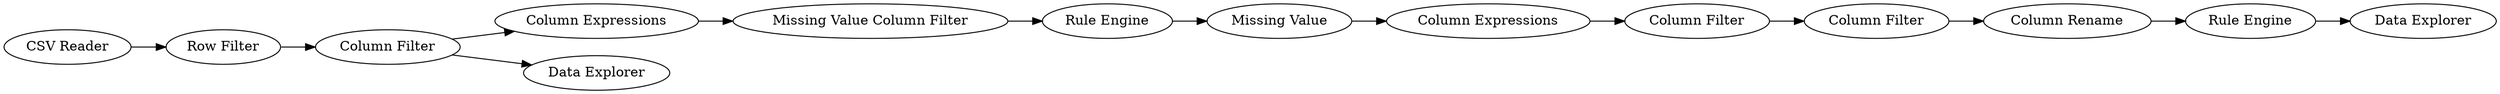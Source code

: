 digraph {
	1 [label="CSV Reader"]
	2 [label="Row Filter"]
	3 [label="Column Filter"]
	4 [label="Data Explorer"]
	6 [label="Column Expressions"]
	12 [label="Missing Value Column Filter"]
	15 [label="Rule Engine"]
	16 [label="Missing Value"]
	17 [label="Column Expressions"]
	18 [label="Column Filter"]
	19 [label="Column Filter"]
	20 [label="Column Rename"]
	21 [label="Rule Engine"]
	22 [label="Data Explorer"]
	1 -> 2
	2 -> 3
	3 -> 6
	3 -> 22
	6 -> 12
	12 -> 15
	15 -> 16
	16 -> 17
	17 -> 18
	18 -> 19
	19 -> 20
	20 -> 21
	21 -> 4
	rankdir=LR
}
